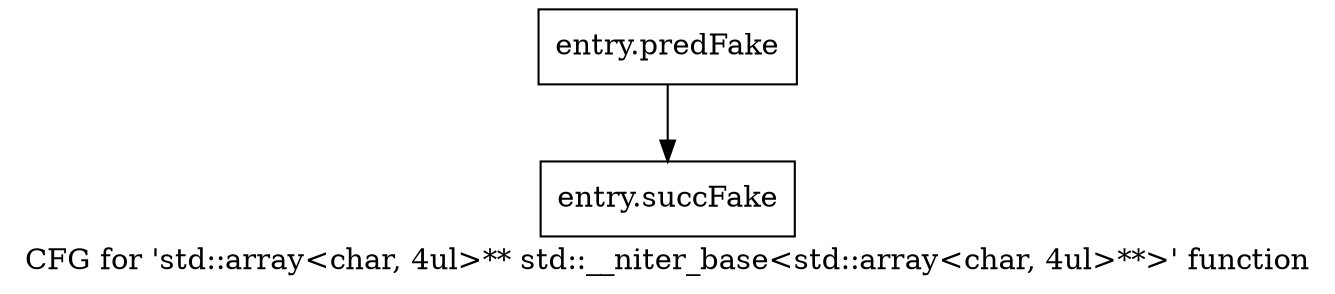digraph "CFG for 'std::array\<char, 4ul\>** std::__niter_base\<std::array\<char, 4ul\>**\>' function" {
	label="CFG for 'std::array\<char, 4ul\>** std::__niter_base\<std::array\<char, 4ul\>**\>' function";

	Node0x4344510 [shape=record,filename="",linenumber="",label="{entry.predFake}"];
	Node0x4344510 -> Node0x44133d0[ callList="" memoryops="" filename="/tools/Xilinx/Vitis_HLS/2022.1/tps/lnx64/gcc-8.3.0/lib/gcc/x86_64-pc-linux-gnu/8.3.0/../../../../include/c++/8.3.0/bits/stl_algobase.h" execusionnum="0"];
	Node0x44133d0 [shape=record,filename="/tools/Xilinx/Vitis_HLS/2022.1/tps/lnx64/gcc-8.3.0/lib/gcc/x86_64-pc-linux-gnu/8.3.0/../../../../include/c++/8.3.0/bits/stl_algobase.h",linenumber="278",label="{entry.succFake}"];
}
